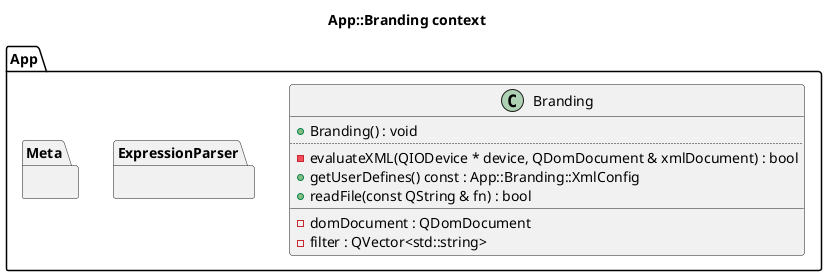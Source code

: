 @startuml
title App::Branding context
package [App] as C_0002285326295477687690 {
package [ExpressionParser] as C_0000905861183269213715 {
}
package [Meta] as C_0002283864520314866053 {
}
class "Branding" as C_0000100153775827044699
class C_0000100153775827044699 [[https://github.com/FreeCAD/FreeCAD/blob/f6708547a9bb3f71a4aaade12109f511a72c207c/src/App/Branding.h#L38{Branding}]] {
+Branding() : void [[[https://github.com/FreeCAD/FreeCAD/blob/f6708547a9bb3f71a4aaade12109f511a72c207c/src/App/Branding.h#L42{Branding}]]]
..
-evaluateXML(QIODevice * device, QDomDocument & xmlDocument) : bool [[[https://github.com/FreeCAD/FreeCAD/blob/f6708547a9bb3f71a4aaade12109f511a72c207c/src/App/Branding.h#L49{evaluateXML}]]]
+getUserDefines() const : App::Branding::XmlConfig [[[https://github.com/FreeCAD/FreeCAD/blob/f6708547a9bb3f71a4aaade12109f511a72c207c/src/App/Branding.h#L45{getUserDefines}]]]
+readFile(const QString & fn) : bool [[[https://github.com/FreeCAD/FreeCAD/blob/f6708547a9bb3f71a4aaade12109f511a72c207c/src/App/Branding.h#L44{readFile}]]]
__
-domDocument : QDomDocument [[[https://github.com/FreeCAD/FreeCAD/blob/f6708547a9bb3f71a4aaade12109f511a72c207c/src/App/Branding.h#L50{domDocument}]]]
-filter : QVector<std::string> [[[https://github.com/FreeCAD/FreeCAD/blob/f6708547a9bb3f71a4aaade12109f511a72c207c/src/App/Branding.h#L48{filter}]]]
}
}

'Generated with clang-uml, version 0.4.0-14-g26abb71
'LLVM version Ubuntu clang version 15.0.7
@enduml
